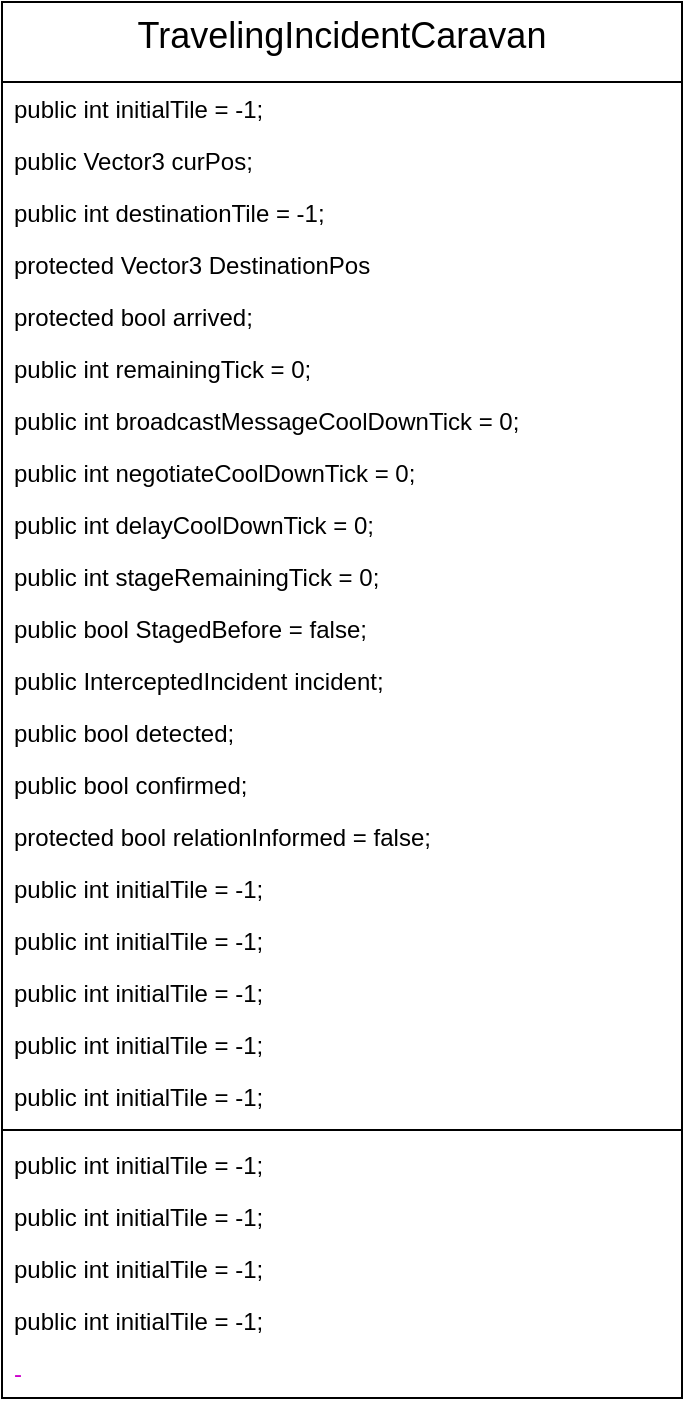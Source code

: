 <mxfile version="28.1.2">
  <diagram name="Page-1" id="IpGBKdJVekRHRT9L5FZC">
    <mxGraphModel dx="1426" dy="859" grid="1" gridSize="10" guides="1" tooltips="1" connect="1" arrows="1" fold="1" page="1" pageScale="1" pageWidth="827" pageHeight="1169" math="0" shadow="0">
      <root>
        <mxCell id="0" />
        <mxCell id="1" parent="0" />
        <mxCell id="FHwJAQ7qxsuwxg8YnYYM-1" value="&lt;div style=&quot;text-align: left;&quot;&gt;&lt;span style=&quot;background-color: transparent; font-size: 18px; font-weight: 400;&quot;&gt;TravelingIncidentCaravan&lt;/span&gt;&lt;/div&gt;" style="swimlane;fontStyle=1;align=center;verticalAlign=top;childLayout=stackLayout;horizontal=1;startSize=40;horizontalStack=0;resizeParent=1;resizeParentMax=0;resizeLast=0;collapsible=1;marginBottom=0;whiteSpace=wrap;html=1;rounded=0;swimlaneLine=1;swimlaneFillColor=default;" vertex="1" parent="1">
          <mxGeometry x="100" y="60" width="340" height="698" as="geometry">
            <mxRectangle x="230" y="180" width="100" height="30" as="alternateBounds" />
          </mxGeometry>
        </mxCell>
        <mxCell id="FHwJAQ7qxsuwxg8YnYYM-2" value="&lt;font style=&quot;color: light-dark(rgb(0, 0, 0), rgb(0, 0, 0));&quot;&gt;public int initialTile = -1;&lt;/font&gt;" style="text;strokeColor=none;fillColor=none;align=left;verticalAlign=top;spacingLeft=4;spacingRight=4;overflow=hidden;rotatable=0;points=[[0,0.5],[1,0.5]];portConstraint=eastwest;whiteSpace=wrap;html=1;" vertex="1" parent="FHwJAQ7qxsuwxg8YnYYM-1">
          <mxGeometry y="40" width="340" height="26" as="geometry" />
        </mxCell>
        <mxCell id="FHwJAQ7qxsuwxg8YnYYM-6" value="&lt;font style=&quot;color: light-dark(rgb(0, 0, 0), rgb(0, 0, 0));&quot;&gt;public Vector3 curPos;&lt;/font&gt;" style="text;strokeColor=none;fillColor=none;align=left;verticalAlign=top;spacingLeft=4;spacingRight=4;overflow=hidden;rotatable=0;points=[[0,0.5],[1,0.5]];portConstraint=eastwest;whiteSpace=wrap;html=1;" vertex="1" parent="FHwJAQ7qxsuwxg8YnYYM-1">
          <mxGeometry y="66" width="340" height="26" as="geometry" />
        </mxCell>
        <mxCell id="FHwJAQ7qxsuwxg8YnYYM-7" value="&lt;font style=&quot;color: light-dark(rgb(0, 0, 0), rgb(0, 0, 0));&quot;&gt;public int destinationTile = -1;&lt;/font&gt;" style="text;strokeColor=none;fillColor=none;align=left;verticalAlign=top;spacingLeft=4;spacingRight=4;overflow=hidden;rotatable=0;points=[[0,0.5],[1,0.5]];portConstraint=eastwest;whiteSpace=wrap;html=1;" vertex="1" parent="FHwJAQ7qxsuwxg8YnYYM-1">
          <mxGeometry y="92" width="340" height="26" as="geometry" />
        </mxCell>
        <mxCell id="FHwJAQ7qxsuwxg8YnYYM-13" value="&lt;font style=&quot;color: light-dark(rgb(0, 0, 0), rgb(0, 0, 0));&quot;&gt;protected Vector3 DestinationPos&lt;/font&gt;" style="text;strokeColor=none;fillColor=none;align=left;verticalAlign=top;spacingLeft=4;spacingRight=4;overflow=hidden;rotatable=0;points=[[0,0.5],[1,0.5]];portConstraint=eastwest;whiteSpace=wrap;html=1;" vertex="1" parent="FHwJAQ7qxsuwxg8YnYYM-1">
          <mxGeometry y="118" width="340" height="26" as="geometry" />
        </mxCell>
        <mxCell id="FHwJAQ7qxsuwxg8YnYYM-15" value="&lt;font style=&quot;color: light-dark(rgb(0, 0, 0), rgb(0, 0, 0));&quot;&gt;protected bool arrived;&lt;/font&gt;" style="text;strokeColor=none;fillColor=none;align=left;verticalAlign=top;spacingLeft=4;spacingRight=4;overflow=hidden;rotatable=0;points=[[0,0.5],[1,0.5]];portConstraint=eastwest;whiteSpace=wrap;html=1;" vertex="1" parent="FHwJAQ7qxsuwxg8YnYYM-1">
          <mxGeometry y="144" width="340" height="26" as="geometry" />
        </mxCell>
        <mxCell id="FHwJAQ7qxsuwxg8YnYYM-16" value="&lt;font style=&quot;color: light-dark(rgb(0, 0, 0), rgb(0, 0, 0));&quot;&gt;public int remainingTick = 0;&lt;/font&gt;" style="text;strokeColor=none;fillColor=none;align=left;verticalAlign=top;spacingLeft=4;spacingRight=4;overflow=hidden;rotatable=0;points=[[0,0.5],[1,0.5]];portConstraint=eastwest;whiteSpace=wrap;html=1;" vertex="1" parent="FHwJAQ7qxsuwxg8YnYYM-1">
          <mxGeometry y="170" width="340" height="26" as="geometry" />
        </mxCell>
        <mxCell id="FHwJAQ7qxsuwxg8YnYYM-17" value="&lt;font style=&quot;color: light-dark(rgb(0, 0, 0), rgb(0, 0, 0));&quot;&gt;public int broadcastMessageCoolDownTick = 0;&lt;/font&gt;" style="text;strokeColor=none;fillColor=none;align=left;verticalAlign=top;spacingLeft=4;spacingRight=4;overflow=hidden;rotatable=0;points=[[0,0.5],[1,0.5]];portConstraint=eastwest;whiteSpace=wrap;html=1;" vertex="1" parent="FHwJAQ7qxsuwxg8YnYYM-1">
          <mxGeometry y="196" width="340" height="26" as="geometry" />
        </mxCell>
        <mxCell id="FHwJAQ7qxsuwxg8YnYYM-20" value="&lt;font style=&quot;color: light-dark(rgb(0, 0, 0), rgb(0, 0, 0));&quot;&gt;public int negotiateCoolDownTick = 0;&lt;/font&gt;" style="text;strokeColor=none;fillColor=none;align=left;verticalAlign=top;spacingLeft=4;spacingRight=4;overflow=hidden;rotatable=0;points=[[0,0.5],[1,0.5]];portConstraint=eastwest;whiteSpace=wrap;html=1;" vertex="1" parent="FHwJAQ7qxsuwxg8YnYYM-1">
          <mxGeometry y="222" width="340" height="26" as="geometry" />
        </mxCell>
        <mxCell id="FHwJAQ7qxsuwxg8YnYYM-22" value="&lt;font style=&quot;color: light-dark(rgb(0, 0, 0), rgb(0, 0, 0));&quot;&gt;public int delayCoolDownTick = 0;&lt;/font&gt;" style="text;strokeColor=none;fillColor=none;align=left;verticalAlign=top;spacingLeft=4;spacingRight=4;overflow=hidden;rotatable=0;points=[[0,0.5],[1,0.5]];portConstraint=eastwest;whiteSpace=wrap;html=1;" vertex="1" parent="FHwJAQ7qxsuwxg8YnYYM-1">
          <mxGeometry y="248" width="340" height="26" as="geometry" />
        </mxCell>
        <mxCell id="FHwJAQ7qxsuwxg8YnYYM-21" value="&lt;font style=&quot;color: light-dark(rgb(0, 0, 0), rgb(0, 0, 0));&quot;&gt;public int stageRemainingTick = 0;&lt;/font&gt;" style="text;strokeColor=none;fillColor=none;align=left;verticalAlign=top;spacingLeft=4;spacingRight=4;overflow=hidden;rotatable=0;points=[[0,0.5],[1,0.5]];portConstraint=eastwest;whiteSpace=wrap;html=1;" vertex="1" parent="FHwJAQ7qxsuwxg8YnYYM-1">
          <mxGeometry y="274" width="340" height="26" as="geometry" />
        </mxCell>
        <mxCell id="FHwJAQ7qxsuwxg8YnYYM-19" value="&lt;font style=&quot;color: light-dark(rgb(0, 0, 0), rgb(0, 0, 0));&quot;&gt;public bool StagedBefore = false;&lt;/font&gt;" style="text;strokeColor=none;fillColor=none;align=left;verticalAlign=top;spacingLeft=4;spacingRight=4;overflow=hidden;rotatable=0;points=[[0,0.5],[1,0.5]];portConstraint=eastwest;whiteSpace=wrap;html=1;" vertex="1" parent="FHwJAQ7qxsuwxg8YnYYM-1">
          <mxGeometry y="300" width="340" height="26" as="geometry" />
        </mxCell>
        <mxCell id="FHwJAQ7qxsuwxg8YnYYM-18" value="&lt;font style=&quot;color: light-dark(rgb(0, 0, 0), rgb(0, 0, 0));&quot;&gt;public InterceptedIncident incident;&lt;/font&gt;" style="text;strokeColor=none;fillColor=none;align=left;verticalAlign=top;spacingLeft=4;spacingRight=4;overflow=hidden;rotatable=0;points=[[0,0.5],[1,0.5]];portConstraint=eastwest;whiteSpace=wrap;html=1;" vertex="1" parent="FHwJAQ7qxsuwxg8YnYYM-1">
          <mxGeometry y="326" width="340" height="26" as="geometry" />
        </mxCell>
        <mxCell id="FHwJAQ7qxsuwxg8YnYYM-26" value="&lt;font style=&quot;color: light-dark(rgb(0, 0, 0), rgb(0, 0, 0));&quot;&gt;public bool detected;&lt;/font&gt;" style="text;strokeColor=none;fillColor=none;align=left;verticalAlign=top;spacingLeft=4;spacingRight=4;overflow=hidden;rotatable=0;points=[[0,0.5],[1,0.5]];portConstraint=eastwest;whiteSpace=wrap;html=1;" vertex="1" parent="FHwJAQ7qxsuwxg8YnYYM-1">
          <mxGeometry y="352" width="340" height="26" as="geometry" />
        </mxCell>
        <mxCell id="FHwJAQ7qxsuwxg8YnYYM-28" value="&lt;font style=&quot;color: light-dark(rgb(0, 0, 0), rgb(0, 0, 0));&quot;&gt;public bool confirmed;&lt;/font&gt;" style="text;strokeColor=none;fillColor=none;align=left;verticalAlign=top;spacingLeft=4;spacingRight=4;overflow=hidden;rotatable=0;points=[[0,0.5],[1,0.5]];portConstraint=eastwest;whiteSpace=wrap;html=1;" vertex="1" parent="FHwJAQ7qxsuwxg8YnYYM-1">
          <mxGeometry y="378" width="340" height="26" as="geometry" />
        </mxCell>
        <mxCell id="FHwJAQ7qxsuwxg8YnYYM-27" value="&lt;font style=&quot;color: light-dark(rgb(0, 0, 0), rgb(0, 0, 0));&quot;&gt;protected bool relationInformed = false;&lt;/font&gt;" style="text;strokeColor=none;fillColor=none;align=left;verticalAlign=top;spacingLeft=4;spacingRight=4;overflow=hidden;rotatable=0;points=[[0,0.5],[1,0.5]];portConstraint=eastwest;whiteSpace=wrap;html=1;" vertex="1" parent="FHwJAQ7qxsuwxg8YnYYM-1">
          <mxGeometry y="404" width="340" height="26" as="geometry" />
        </mxCell>
        <mxCell id="FHwJAQ7qxsuwxg8YnYYM-23" value="&lt;font style=&quot;color: light-dark(rgb(0, 0, 0), rgb(0, 0, 0));&quot;&gt;public int initialTile = -1;&lt;/font&gt;" style="text;strokeColor=none;fillColor=none;align=left;verticalAlign=top;spacingLeft=4;spacingRight=4;overflow=hidden;rotatable=0;points=[[0,0.5],[1,0.5]];portConstraint=eastwest;whiteSpace=wrap;html=1;" vertex="1" parent="FHwJAQ7qxsuwxg8YnYYM-1">
          <mxGeometry y="430" width="340" height="26" as="geometry" />
        </mxCell>
        <mxCell id="FHwJAQ7qxsuwxg8YnYYM-25" value="&lt;font style=&quot;color: light-dark(rgb(0, 0, 0), rgb(0, 0, 0));&quot;&gt;public int initialTile = -1;&lt;/font&gt;" style="text;strokeColor=none;fillColor=none;align=left;verticalAlign=top;spacingLeft=4;spacingRight=4;overflow=hidden;rotatable=0;points=[[0,0.5],[1,0.5]];portConstraint=eastwest;whiteSpace=wrap;html=1;" vertex="1" parent="FHwJAQ7qxsuwxg8YnYYM-1">
          <mxGeometry y="456" width="340" height="26" as="geometry" />
        </mxCell>
        <mxCell id="FHwJAQ7qxsuwxg8YnYYM-24" value="&lt;font style=&quot;color: light-dark(rgb(0, 0, 0), rgb(0, 0, 0));&quot;&gt;public int initialTile = -1;&lt;/font&gt;" style="text;strokeColor=none;fillColor=none;align=left;verticalAlign=top;spacingLeft=4;spacingRight=4;overflow=hidden;rotatable=0;points=[[0,0.5],[1,0.5]];portConstraint=eastwest;whiteSpace=wrap;html=1;" vertex="1" parent="FHwJAQ7qxsuwxg8YnYYM-1">
          <mxGeometry y="482" width="340" height="26" as="geometry" />
        </mxCell>
        <mxCell id="FHwJAQ7qxsuwxg8YnYYM-14" value="&lt;font style=&quot;color: light-dark(rgb(0, 0, 0), rgb(0, 0, 0));&quot;&gt;public int initialTile = -1;&lt;/font&gt;" style="text;strokeColor=none;fillColor=none;align=left;verticalAlign=top;spacingLeft=4;spacingRight=4;overflow=hidden;rotatable=0;points=[[0,0.5],[1,0.5]];portConstraint=eastwest;whiteSpace=wrap;html=1;" vertex="1" parent="FHwJAQ7qxsuwxg8YnYYM-1">
          <mxGeometry y="508" width="340" height="26" as="geometry" />
        </mxCell>
        <mxCell id="FHwJAQ7qxsuwxg8YnYYM-8" value="&lt;font style=&quot;color: light-dark(rgb(0, 0, 0), rgb(0, 0, 0));&quot;&gt;public int initialTile = -1;&lt;/font&gt;" style="text;strokeColor=none;fillColor=none;align=left;verticalAlign=top;spacingLeft=4;spacingRight=4;overflow=hidden;rotatable=0;points=[[0,0.5],[1,0.5]];portConstraint=eastwest;whiteSpace=wrap;html=1;" vertex="1" parent="FHwJAQ7qxsuwxg8YnYYM-1">
          <mxGeometry y="534" width="340" height="26" as="geometry" />
        </mxCell>
        <mxCell id="FHwJAQ7qxsuwxg8YnYYM-3" value="" style="line;strokeWidth=1;fillColor=none;align=left;verticalAlign=middle;spacingTop=-1;spacingLeft=3;spacingRight=3;rotatable=0;labelPosition=right;points=[];portConstraint=eastwest;strokeColor=inherit;" vertex="1" parent="FHwJAQ7qxsuwxg8YnYYM-1">
          <mxGeometry y="560" width="340" height="8" as="geometry" />
        </mxCell>
        <mxCell id="FHwJAQ7qxsuwxg8YnYYM-9" value="&lt;font style=&quot;color: light-dark(rgb(0, 0, 0), rgb(0, 0, 0));&quot;&gt;public int initialTile = -1;&lt;/font&gt;" style="text;strokeColor=none;fillColor=none;align=left;verticalAlign=top;spacingLeft=4;spacingRight=4;overflow=hidden;rotatable=0;points=[[0,0.5],[1,0.5]];portConstraint=eastwest;whiteSpace=wrap;html=1;" vertex="1" parent="FHwJAQ7qxsuwxg8YnYYM-1">
          <mxGeometry y="568" width="340" height="26" as="geometry" />
        </mxCell>
        <mxCell id="FHwJAQ7qxsuwxg8YnYYM-10" value="&lt;font style=&quot;color: light-dark(rgb(0, 0, 0), rgb(0, 0, 0));&quot;&gt;public int initialTile = -1;&lt;/font&gt;" style="text;strokeColor=none;fillColor=none;align=left;verticalAlign=top;spacingLeft=4;spacingRight=4;overflow=hidden;rotatable=0;points=[[0,0.5],[1,0.5]];portConstraint=eastwest;whiteSpace=wrap;html=1;" vertex="1" parent="FHwJAQ7qxsuwxg8YnYYM-1">
          <mxGeometry y="594" width="340" height="26" as="geometry" />
        </mxCell>
        <mxCell id="FHwJAQ7qxsuwxg8YnYYM-11" value="&lt;font style=&quot;color: light-dark(rgb(0, 0, 0), rgb(0, 0, 0));&quot;&gt;public int initialTile = -1;&lt;/font&gt;" style="text;strokeColor=none;fillColor=none;align=left;verticalAlign=top;spacingLeft=4;spacingRight=4;overflow=hidden;rotatable=0;points=[[0,0.5],[1,0.5]];portConstraint=eastwest;whiteSpace=wrap;html=1;" vertex="1" parent="FHwJAQ7qxsuwxg8YnYYM-1">
          <mxGeometry y="620" width="340" height="26" as="geometry" />
        </mxCell>
        <mxCell id="FHwJAQ7qxsuwxg8YnYYM-12" value="&lt;font style=&quot;color: light-dark(rgb(0, 0, 0), rgb(0, 0, 0));&quot;&gt;public int initialTile = -1;&lt;/font&gt;" style="text;strokeColor=none;fillColor=none;align=left;verticalAlign=top;spacingLeft=4;spacingRight=4;overflow=hidden;rotatable=0;points=[[0,0.5],[1,0.5]];portConstraint=eastwest;whiteSpace=wrap;html=1;" vertex="1" parent="FHwJAQ7qxsuwxg8YnYYM-1">
          <mxGeometry y="646" width="340" height="26" as="geometry" />
        </mxCell>
        <mxCell id="FHwJAQ7qxsuwxg8YnYYM-4" value="&lt;font style=&quot;color: rgb(204, 0, 204);&quot;&gt;-&lt;/font&gt;" style="text;strokeColor=none;fillColor=none;align=left;verticalAlign=top;spacingLeft=4;spacingRight=4;overflow=hidden;rotatable=0;points=[[0,0.5],[1,0.5]];portConstraint=eastwest;whiteSpace=wrap;html=1;" vertex="1" parent="FHwJAQ7qxsuwxg8YnYYM-1">
          <mxGeometry y="672" width="340" height="26" as="geometry" />
        </mxCell>
      </root>
    </mxGraphModel>
  </diagram>
</mxfile>
